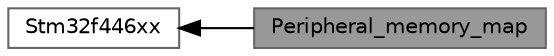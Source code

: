 digraph "Peripheral_memory_map"
{
 // LATEX_PDF_SIZE
  bgcolor="transparent";
  edge [fontname=Helvetica,fontsize=10,labelfontname=Helvetica,labelfontsize=10];
  node [fontname=Helvetica,fontsize=10,shape=box,height=0.2,width=0.4];
  rankdir=LR;
  Node1 [id="Node000001",label="Peripheral_memory_map",height=0.2,width=0.4,color="gray40", fillcolor="grey60", style="filled", fontcolor="black",tooltip=" "];
  Node2 [id="Node000002",label="Stm32f446xx",height=0.2,width=0.4,color="grey40", fillcolor="white", style="filled",URL="$group__stm32f446xx.html",tooltip=" "];
  Node2->Node1 [shape=plaintext, dir="back", style="solid"];
}
